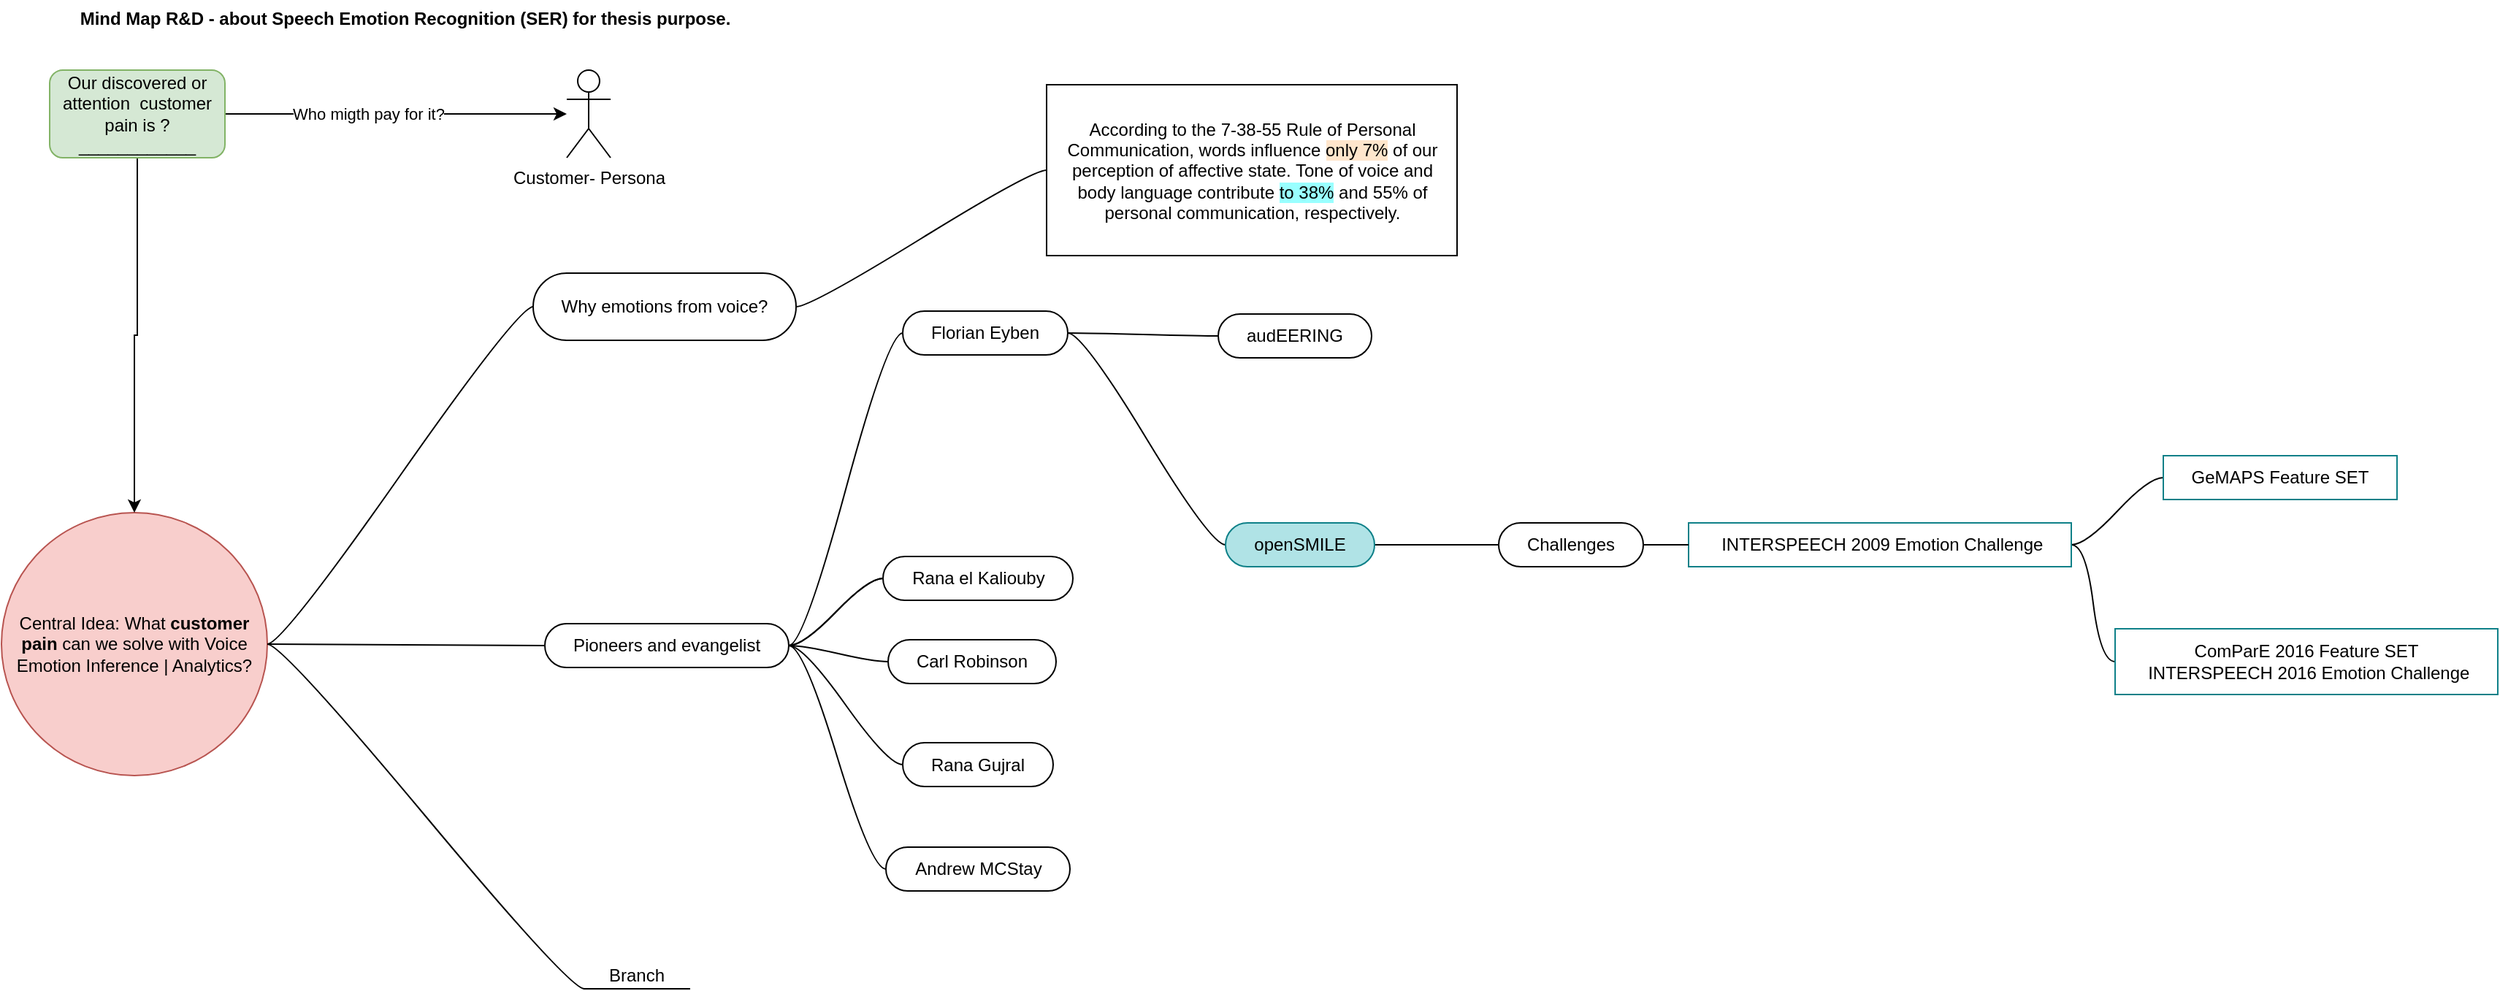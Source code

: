 <mxfile version="20.8.16" type="device"><diagram name="Page-1" id="-_rnX1O6vm8Izhrkkn8P"><mxGraphModel dx="1457" dy="888" grid="0" gridSize="10" guides="1" tooltips="1" connect="1" arrows="1" fold="1" page="1" pageScale="1" pageWidth="1169" pageHeight="827" background="none" math="0" shadow="0"><root><mxCell id="0"/><mxCell id="1" parent="0"/><UserObject label="According to the 7-38-55 Rule of Personal Communication, words influence &lt;span style=&quot;background-color: rgb(255, 230, 204);&quot;&gt;only 7%&lt;/span&gt; of our perception of affective state. Tone of voice and body language contribute &lt;span style=&quot;background-color: rgb(153, 255, 255);&quot;&gt;to 38%&lt;/span&gt; and 55% of personal communication, respectively." link="https://www.researchgate.net/publication/283794137_Decoding_Non-Verbal_Communication" id="-ORlsQFbIjHmuIFInHwR-74"><mxCell style="whiteSpace=wrap;html=1;rounded=0;arcSize=50;align=center;verticalAlign=middle;strokeWidth=1;autosize=1;spacing=4;treeFolding=1;treeMoving=1;newEdgeStyle={&quot;edgeStyle&quot;:&quot;entityRelationEdgeStyle&quot;,&quot;startArrow&quot;:&quot;none&quot;,&quot;endArrow&quot;:&quot;none&quot;,&quot;segment&quot;:10,&quot;curved&quot;:1,&quot;sourcePerimeterSpacing&quot;:0,&quot;targetPerimeterSpacing&quot;:0};strokeColor=default;fillColor=default;" parent="1" vertex="1" collapsed="1"><mxGeometry x="754.5" y="71" width="281" height="117" as="geometry"/></mxCell></UserObject><mxCell id="-ORlsQFbIjHmuIFInHwR-46" value="" style="swimlane;startSize=20;horizontal=1;containerType=tree;strokeColor=none;fillColor=default;" parent="1" vertex="1"><mxGeometry x="89" y="205" width="156" height="244" as="geometry"/></mxCell><mxCell id="-ORlsQFbIjHmuIFInHwR-51" value="Central Idea: What &lt;b&gt;customer pain&lt;/b&gt; can we solve with Voice Emotion Inference | Analytics?" style="ellipse;whiteSpace=wrap;html=1;align=center;treeFolding=1;treeMoving=1;newEdgeStyle={&quot;edgeStyle&quot;:&quot;entityRelationEdgeStyle&quot;,&quot;startArrow&quot;:&quot;none&quot;,&quot;endArrow&quot;:&quot;none&quot;,&quot;segment&quot;:10,&quot;curved&quot;:1,&quot;sourcePerimeterSpacing&quot;:0,&quot;targetPerimeterSpacing&quot;:0};strokeColor=#b85450;fillColor=#f8cecc;" parent="-ORlsQFbIjHmuIFInHwR-46" vertex="1"><mxGeometry x="-50" y="159" width="182" height="180" as="geometry"/></mxCell><mxCell id="-ORlsQFbIjHmuIFInHwR-56" value="Customer- Persona" style="shape=umlActor;verticalLabelPosition=bottom;verticalAlign=top;html=1;outlineConnect=0;strokeColor=default;fillColor=default;" parent="1" vertex="1"><mxGeometry x="426" y="61" width="30" height="60" as="geometry"/></mxCell><mxCell id="-ORlsQFbIjHmuIFInHwR-65" style="edgeStyle=orthogonalEdgeStyle;rounded=0;orthogonalLoop=1;jettySize=auto;html=1;exitX=1;exitY=0.5;exitDx=0;exitDy=0;" parent="1" source="-ORlsQFbIjHmuIFInHwR-57" target="-ORlsQFbIjHmuIFInHwR-56" edge="1"><mxGeometry relative="1" as="geometry"/></mxCell><mxCell id="-ORlsQFbIjHmuIFInHwR-66" value="Who migth pay for it?" style="edgeLabel;html=1;align=center;verticalAlign=middle;resizable=0;points=[];" parent="-ORlsQFbIjHmuIFInHwR-65" vertex="1" connectable="0"><mxGeometry x="-0.163" relative="1" as="geometry"><mxPoint as="offset"/></mxGeometry></mxCell><mxCell id="-ORlsQFbIjHmuIFInHwR-69" style="edgeStyle=orthogonalEdgeStyle;rounded=0;orthogonalLoop=1;jettySize=auto;html=1;entryX=0.5;entryY=0;entryDx=0;entryDy=0;" parent="1" source="-ORlsQFbIjHmuIFInHwR-57" target="-ORlsQFbIjHmuIFInHwR-51" edge="1"><mxGeometry relative="1" as="geometry"/></mxCell><mxCell id="-ORlsQFbIjHmuIFInHwR-57" value="Our discovered or attention&amp;nbsp; customer pain is ? ____________" style="rounded=1;whiteSpace=wrap;html=1;strokeColor=#82b366;fillColor=#d5e8d4;" parent="1" vertex="1"><mxGeometry x="72" y="61" width="120" height="60" as="geometry"/></mxCell><mxCell id="Y2cM8McQwbeSP3htrYqF-1" value="Mind Map R&amp;amp;D - about Speech Emotion Recognition (SER) for thesis purpose." style="text;html=1;align=center;verticalAlign=middle;resizable=0;points=[];autosize=1;strokeColor=none;fillColor=none;fontStyle=1" parent="1" vertex="1"><mxGeometry x="83" y="13" width="463" height="26" as="geometry"/></mxCell><mxCell id="-ORlsQFbIjHmuIFInHwR-88" value="Andrew MCStay" style="whiteSpace=wrap;html=1;rounded=1;arcSize=50;align=center;verticalAlign=middle;strokeWidth=1;autosize=1;spacing=4;treeFolding=1;treeMoving=1;newEdgeStyle={&quot;edgeStyle&quot;:&quot;entityRelationEdgeStyle&quot;,&quot;startArrow&quot;:&quot;none&quot;,&quot;endArrow&quot;:&quot;none&quot;,&quot;segment&quot;:10,&quot;curved&quot;:1,&quot;sourcePerimeterSpacing&quot;:0,&quot;targetPerimeterSpacing&quot;:0};strokeColor=default;fillColor=default;" parent="1" vertex="1"><mxGeometry x="644.5" y="593" width="126" height="30" as="geometry"/></mxCell><mxCell id="-ORlsQFbIjHmuIFInHwR-87" value="" style="edgeStyle=entityRelationEdgeStyle;startArrow=none;endArrow=none;segment=10;curved=1;sourcePerimeterSpacing=0;targetPerimeterSpacing=0;rounded=0;" parent="1" source="-ORlsQFbIjHmuIFInHwR-80" target="-ORlsQFbIjHmuIFInHwR-88" edge="1"><mxGeometry relative="1" as="geometry"><mxPoint x="668" y="610" as="sourcePoint"/></mxGeometry></mxCell><UserObject label="Rana Gujral" link="https://www.youtube.com/@voicetechpodcast111/videos" id="-ORlsQFbIjHmuIFInHwR-90"><mxCell style="whiteSpace=wrap;html=1;rounded=1;arcSize=50;align=center;verticalAlign=middle;strokeWidth=1;autosize=1;spacing=4;treeFolding=1;treeMoving=1;newEdgeStyle={&quot;edgeStyle&quot;:&quot;entityRelationEdgeStyle&quot;,&quot;startArrow&quot;:&quot;none&quot;,&quot;endArrow&quot;:&quot;none&quot;,&quot;segment&quot;:10,&quot;curved&quot;:1,&quot;sourcePerimeterSpacing&quot;:0,&quot;targetPerimeterSpacing&quot;:0};strokeColor=default;fillColor=default;" parent="1" vertex="1"><mxGeometry x="656" y="521.5" width="103" height="30" as="geometry"/></mxCell></UserObject><mxCell id="-ORlsQFbIjHmuIFInHwR-89" value="" style="edgeStyle=entityRelationEdgeStyle;startArrow=none;endArrow=none;segment=10;curved=1;sourcePerimeterSpacing=0;targetPerimeterSpacing=0;rounded=0;" parent="1" source="-ORlsQFbIjHmuIFInHwR-80" target="-ORlsQFbIjHmuIFInHwR-90" edge="1"><mxGeometry relative="1" as="geometry"><mxPoint x="668" y="610" as="sourcePoint"/></mxGeometry></mxCell><UserObject label="Carl Robinson" link="https://www.youtube.com/@voicetechpodcast111/videos" id="-ORlsQFbIjHmuIFInHwR-82"><mxCell style="whiteSpace=wrap;html=1;rounded=1;arcSize=50;align=center;verticalAlign=middle;strokeWidth=1;autosize=1;spacing=4;treeFolding=1;treeMoving=1;newEdgeStyle={&quot;edgeStyle&quot;:&quot;entityRelationEdgeStyle&quot;,&quot;startArrow&quot;:&quot;none&quot;,&quot;endArrow&quot;:&quot;none&quot;,&quot;segment&quot;:10,&quot;curved&quot;:1,&quot;sourcePerimeterSpacing&quot;:0,&quot;targetPerimeterSpacing&quot;:0};strokeColor=default;fillColor=default;" parent="1" vertex="1"><mxGeometry x="646" y="451" width="115" height="30" as="geometry"/></mxCell></UserObject><mxCell id="-ORlsQFbIjHmuIFInHwR-81" value="" style="edgeStyle=entityRelationEdgeStyle;startArrow=none;endArrow=none;segment=10;curved=1;sourcePerimeterSpacing=0;targetPerimeterSpacing=0;rounded=0;" parent="1" source="-ORlsQFbIjHmuIFInHwR-80" target="-ORlsQFbIjHmuIFInHwR-82" edge="1"><mxGeometry relative="1" as="geometry"><mxPoint x="395" y="620" as="sourcePoint"/></mxGeometry></mxCell><mxCell id="-ORlsQFbIjHmuIFInHwR-84" value="Rana el Kaliouby" style="whiteSpace=wrap;html=1;rounded=1;arcSize=50;align=center;verticalAlign=middle;strokeWidth=1;autosize=1;spacing=4;treeFolding=1;treeMoving=1;newEdgeStyle={&quot;edgeStyle&quot;:&quot;entityRelationEdgeStyle&quot;,&quot;startArrow&quot;:&quot;none&quot;,&quot;endArrow&quot;:&quot;none&quot;,&quot;segment&quot;:10,&quot;curved&quot;:1,&quot;sourcePerimeterSpacing&quot;:0,&quot;targetPerimeterSpacing&quot;:0};strokeColor=default;fillColor=default;" parent="1" vertex="1"><mxGeometry x="642.5" y="394" width="130" height="30" as="geometry"/></mxCell><mxCell id="-ORlsQFbIjHmuIFInHwR-83" value="" style="edgeStyle=entityRelationEdgeStyle;startArrow=none;endArrow=none;segment=10;curved=1;sourcePerimeterSpacing=0;targetPerimeterSpacing=0;rounded=0;" parent="1" source="-ORlsQFbIjHmuIFInHwR-80" target="-ORlsQFbIjHmuIFInHwR-84" edge="1"><mxGeometry relative="1" as="geometry"><mxPoint x="668" y="610" as="sourcePoint"/></mxGeometry></mxCell><mxCell id="NfyfgqUMuGVPZbxr-Lkv-12" value="" style="edgeStyle=entityRelationEdgeStyle;rounded=0;orthogonalLoop=1;jettySize=auto;html=1;startArrow=none;endArrow=none;segment=10;curved=1;sourcePerimeterSpacing=0;targetPerimeterSpacing=0;" edge="1" parent="1" source="-ORlsQFbIjHmuIFInHwR-80" target="-ORlsQFbIjHmuIFInHwR-84"><mxGeometry relative="1" as="geometry"/></mxCell><mxCell id="-ORlsQFbIjHmuIFInHwR-80" value="Pioneers and&amp;nbsp;evangelist" style="whiteSpace=wrap;html=1;rounded=1;arcSize=50;align=center;verticalAlign=middle;strokeWidth=1;autosize=1;spacing=4;treeFolding=1;treeMoving=1;newEdgeStyle={&quot;edgeStyle&quot;:&quot;entityRelationEdgeStyle&quot;,&quot;startArrow&quot;:&quot;none&quot;,&quot;endArrow&quot;:&quot;none&quot;,&quot;segment&quot;:10,&quot;curved&quot;:1,&quot;sourcePerimeterSpacing&quot;:0,&quot;targetPerimeterSpacing&quot;:0};strokeColor=default;fillColor=default;" parent="1" vertex="1"><mxGeometry x="411" y="440" width="167" height="30" as="geometry"/></mxCell><mxCell id="-ORlsQFbIjHmuIFInHwR-79" value="" style="edgeStyle=entityRelationEdgeStyle;startArrow=none;endArrow=none;segment=10;curved=1;sourcePerimeterSpacing=0;targetPerimeterSpacing=0;rounded=0;" parent="1" source="-ORlsQFbIjHmuIFInHwR-51" target="-ORlsQFbIjHmuIFInHwR-80" edge="1"><mxGeometry relative="1" as="geometry"><mxPoint x="336" y="512" as="sourcePoint"/></mxGeometry></mxCell><mxCell id="-ORlsQFbIjHmuIFInHwR-85" value="" style="edgeStyle=entityRelationEdgeStyle;startArrow=none;endArrow=none;segment=10;curved=1;sourcePerimeterSpacing=0;targetPerimeterSpacing=0;rounded=0;" parent="1" source="-ORlsQFbIjHmuIFInHwR-80" target="-ORlsQFbIjHmuIFInHwR-86" edge="1"><mxGeometry relative="1" as="geometry"><mxPoint x="668" y="610" as="sourcePoint"/></mxGeometry></mxCell><mxCell id="NfyfgqUMuGVPZbxr-Lkv-44" style="edgeStyle=entityRelationEdgeStyle;rounded=0;orthogonalLoop=1;jettySize=auto;html=1;startArrow=none;endArrow=none;segment=10;curved=1;sourcePerimeterSpacing=0;targetPerimeterSpacing=0;" edge="1" parent="1" source="-ORlsQFbIjHmuIFInHwR-86" target="NfyfgqUMuGVPZbxr-Lkv-42"><mxGeometry relative="1" as="geometry"/></mxCell><mxCell id="NfyfgqUMuGVPZbxr-Lkv-46" style="edgeStyle=entityRelationEdgeStyle;rounded=0;orthogonalLoop=1;jettySize=auto;html=1;startArrow=none;endArrow=none;segment=10;curved=1;sourcePerimeterSpacing=0;targetPerimeterSpacing=0;" edge="1" parent="1" source="-ORlsQFbIjHmuIFInHwR-86" target="NfyfgqUMuGVPZbxr-Lkv-45"><mxGeometry relative="1" as="geometry"/></mxCell><UserObject label="Florian Eyben" link="https://www.audeering.com/company/florian-eyben/" id="-ORlsQFbIjHmuIFInHwR-86"><mxCell style="whiteSpace=wrap;html=1;rounded=1;arcSize=50;align=center;verticalAlign=middle;strokeWidth=1;autosize=1;spacing=4;treeFolding=1;treeMoving=1;newEdgeStyle={&quot;edgeStyle&quot;:&quot;entityRelationEdgeStyle&quot;,&quot;startArrow&quot;:&quot;none&quot;,&quot;endArrow&quot;:&quot;none&quot;,&quot;segment&quot;:10,&quot;curved&quot;:1,&quot;sourcePerimeterSpacing&quot;:0,&quot;targetPerimeterSpacing&quot;:0};strokeColor=default;fillColor=default;" parent="1" vertex="1"><mxGeometry x="656" y="226" width="113" height="30" as="geometry"/></mxCell></UserObject><mxCell id="-ORlsQFbIjHmuIFInHwR-73" value="" style="edgeStyle=entityRelationEdgeStyle;startArrow=none;endArrow=none;segment=10;curved=1;sourcePerimeterSpacing=0;targetPerimeterSpacing=0;rounded=0;" parent="1" source="-ORlsQFbIjHmuIFInHwR-52" target="-ORlsQFbIjHmuIFInHwR-74" edge="1"><mxGeometry relative="1" as="geometry"><mxPoint x="329" y="507" as="sourcePoint"/></mxGeometry></mxCell><mxCell id="-ORlsQFbIjHmuIFInHwR-52" value="Why emotions from voice?" style="whiteSpace=wrap;html=1;rounded=1;arcSize=50;align=center;verticalAlign=middle;strokeWidth=1;autosize=1;spacing=4;treeFolding=1;treeMoving=1;newEdgeStyle={&quot;edgeStyle&quot;:&quot;entityRelationEdgeStyle&quot;,&quot;startArrow&quot;:&quot;none&quot;,&quot;endArrow&quot;:&quot;none&quot;,&quot;segment&quot;:10,&quot;curved&quot;:1,&quot;sourcePerimeterSpacing&quot;:0,&quot;targetPerimeterSpacing&quot;:0};strokeColor=default;fillColor=default;" parent="1" vertex="1"><mxGeometry x="403" y="200" width="180" height="46" as="geometry"/></mxCell><mxCell id="-ORlsQFbIjHmuIFInHwR-47" value="" style="edgeStyle=entityRelationEdgeStyle;startArrow=none;endArrow=none;segment=10;curved=1;sourcePerimeterSpacing=0;targetPerimeterSpacing=0;rounded=0;" parent="1" source="-ORlsQFbIjHmuIFInHwR-51" target="-ORlsQFbIjHmuIFInHwR-52" edge="1"><mxGeometry relative="1" as="geometry"/></mxCell><mxCell id="-ORlsQFbIjHmuIFInHwR-53" value="Branch" style="whiteSpace=wrap;html=1;shape=partialRectangle;top=0;left=0;bottom=1;right=0;points=[[0,1],[1,1]];fillColor=none;align=center;verticalAlign=bottom;routingCenterY=0.5;snapToPoint=1;autosize=1;treeFolding=1;treeMoving=1;newEdgeStyle={&quot;edgeStyle&quot;:&quot;entityRelationEdgeStyle&quot;,&quot;startArrow&quot;:&quot;none&quot;,&quot;endArrow&quot;:&quot;none&quot;,&quot;segment&quot;:10,&quot;curved&quot;:1,&quot;sourcePerimeterSpacing&quot;:0,&quot;targetPerimeterSpacing&quot;:0};strokeColor=default;" parent="1" vertex="1"><mxGeometry x="438" y="664" width="72" height="26" as="geometry"/></mxCell><mxCell id="-ORlsQFbIjHmuIFInHwR-48" value="" style="edgeStyle=entityRelationEdgeStyle;startArrow=none;endArrow=none;segment=10;curved=1;sourcePerimeterSpacing=0;targetPerimeterSpacing=0;rounded=0;" parent="1" source="-ORlsQFbIjHmuIFInHwR-51" target="-ORlsQFbIjHmuIFInHwR-53" edge="1"><mxGeometry relative="1" as="geometry"/></mxCell><mxCell id="NfyfgqUMuGVPZbxr-Lkv-60" style="edgeStyle=entityRelationEdgeStyle;rounded=0;orthogonalLoop=1;jettySize=auto;html=1;startArrow=none;endArrow=none;segment=10;curved=1;sourcePerimeterSpacing=0;targetPerimeterSpacing=0;entryX=0;entryY=0.5;entryDx=0;entryDy=0;" edge="1" parent="1" source="NfyfgqUMuGVPZbxr-Lkv-42" target="NfyfgqUMuGVPZbxr-Lkv-59"><mxGeometry relative="1" as="geometry"/></mxCell><UserObject label="openSMILE" link="https://audeering.github.io/opensmile/" id="NfyfgqUMuGVPZbxr-Lkv-42"><mxCell style="whiteSpace=wrap;html=1;rounded=1;arcSize=50;align=center;verticalAlign=middle;strokeWidth=1;autosize=1;spacing=4;treeFolding=1;treeMoving=1;newEdgeStyle={&quot;edgeStyle&quot;:&quot;entityRelationEdgeStyle&quot;,&quot;startArrow&quot;:&quot;none&quot;,&quot;endArrow&quot;:&quot;none&quot;,&quot;segment&quot;:10,&quot;curved&quot;:1,&quot;sourcePerimeterSpacing&quot;:0,&quot;targetPerimeterSpacing&quot;:0};strokeColor=#0e8088;fillColor=#b0e3e6;" vertex="1" parent="1"><mxGeometry x="877" y="371" width="102" height="30" as="geometry"/></mxCell></UserObject><UserObject label="audEERING" link="https://www.audeering.com/company/florian-eyben/" id="NfyfgqUMuGVPZbxr-Lkv-45"><mxCell style="whiteSpace=wrap;html=1;rounded=1;arcSize=50;align=center;verticalAlign=middle;strokeWidth=1;autosize=1;spacing=4;treeFolding=1;treeMoving=1;newEdgeStyle={&quot;edgeStyle&quot;:&quot;entityRelationEdgeStyle&quot;,&quot;startArrow&quot;:&quot;none&quot;,&quot;endArrow&quot;:&quot;none&quot;,&quot;segment&quot;:10,&quot;curved&quot;:1,&quot;sourcePerimeterSpacing&quot;:0,&quot;targetPerimeterSpacing&quot;:0};strokeColor=default;fillColor=default;" vertex="1" parent="1"><mxGeometry x="872" y="228" width="105" height="30" as="geometry"/></mxCell></UserObject><mxCell id="NfyfgqUMuGVPZbxr-Lkv-52" style="edgeStyle=entityRelationEdgeStyle;rounded=0;orthogonalLoop=1;jettySize=auto;html=1;startArrow=none;endArrow=none;segment=10;curved=1;sourcePerimeterSpacing=0;targetPerimeterSpacing=0;entryX=0;entryY=0.5;entryDx=0;entryDy=0;" edge="1" parent="1" source="NfyfgqUMuGVPZbxr-Lkv-49" target="NfyfgqUMuGVPZbxr-Lkv-51"><mxGeometry relative="1" as="geometry"/></mxCell><mxCell id="NfyfgqUMuGVPZbxr-Lkv-58" style="edgeStyle=entityRelationEdgeStyle;rounded=0;orthogonalLoop=1;jettySize=auto;html=1;startArrow=none;endArrow=none;segment=10;curved=1;sourcePerimeterSpacing=0;targetPerimeterSpacing=0;entryX=0;entryY=0.5;entryDx=0;entryDy=0;" edge="1" parent="1" source="NfyfgqUMuGVPZbxr-Lkv-49" target="NfyfgqUMuGVPZbxr-Lkv-55"><mxGeometry relative="1" as="geometry"/></mxCell><UserObject label="&amp;nbsp;INTERSPEECH 2009 Emotion Challenge" link="https://d-nb.info/1218972491/34" id="NfyfgqUMuGVPZbxr-Lkv-49"><mxCell style="whiteSpace=wrap;html=1;rounded=0;arcSize=50;align=center;verticalAlign=middle;strokeWidth=1;autosize=1;spacing=4;treeFolding=1;treeMoving=1;newEdgeStyle={&quot;edgeStyle&quot;:&quot;entityRelationEdgeStyle&quot;,&quot;startArrow&quot;:&quot;none&quot;,&quot;endArrow&quot;:&quot;none&quot;,&quot;segment&quot;:10,&quot;curved&quot;:1,&quot;sourcePerimeterSpacing&quot;:0,&quot;targetPerimeterSpacing&quot;:0};strokeColor=#0e8088;fillColor=none;" vertex="1" parent="1"><mxGeometry x="1194" y="371" width="262" height="30" as="geometry"/></mxCell></UserObject><UserObject label="GeMAPS Feature SET" link="https://sail.usc.edu/publications/files/eyben-preprinttaffc-2015.pdf" id="NfyfgqUMuGVPZbxr-Lkv-51"><mxCell style="whiteSpace=wrap;html=1;rounded=0;arcSize=50;align=center;verticalAlign=middle;strokeWidth=1;autosize=1;spacing=4;treeFolding=1;treeMoving=1;newEdgeStyle={&quot;edgeStyle&quot;:&quot;entityRelationEdgeStyle&quot;,&quot;startArrow&quot;:&quot;none&quot;,&quot;endArrow&quot;:&quot;none&quot;,&quot;segment&quot;:10,&quot;curved&quot;:1,&quot;sourcePerimeterSpacing&quot;:0,&quot;targetPerimeterSpacing&quot;:0};strokeColor=#0e8088;fillColor=none;" vertex="1" parent="1"><mxGeometry x="1519" y="325" width="160" height="30" as="geometry"/></mxCell></UserObject><UserObject label="ComParE 2016 Feature SET&lt;br&gt;&amp;nbsp;INTERSPEECH 2016 Emotion Challenge" link="http://www.tangsoo.de/documents/Publications/Schuller16-TI2.pdf" id="NfyfgqUMuGVPZbxr-Lkv-55"><mxCell style="whiteSpace=wrap;html=1;rounded=0;arcSize=50;align=center;verticalAlign=middle;strokeWidth=1;autosize=1;spacing=4;treeFolding=1;treeMoving=1;newEdgeStyle={&quot;edgeStyle&quot;:&quot;entityRelationEdgeStyle&quot;,&quot;startArrow&quot;:&quot;none&quot;,&quot;endArrow&quot;:&quot;none&quot;,&quot;segment&quot;:10,&quot;curved&quot;:1,&quot;sourcePerimeterSpacing&quot;:0,&quot;targetPerimeterSpacing&quot;:0};strokeColor=#0e8088;fillColor=none;" vertex="1" parent="1"><mxGeometry x="1486" y="443.5" width="262" height="45" as="geometry"/></mxCell></UserObject><mxCell id="NfyfgqUMuGVPZbxr-Lkv-61" style="edgeStyle=entityRelationEdgeStyle;rounded=0;orthogonalLoop=1;jettySize=auto;html=1;startArrow=none;endArrow=none;segment=10;curved=1;sourcePerimeterSpacing=0;targetPerimeterSpacing=0;exitX=1;exitY=0.5;exitDx=0;exitDy=0;entryX=0;entryY=0.5;entryDx=0;entryDy=0;" edge="1" parent="1" source="NfyfgqUMuGVPZbxr-Lkv-59" target="NfyfgqUMuGVPZbxr-Lkv-49"><mxGeometry relative="1" as="geometry"/></mxCell><UserObject label="Challenges" id="NfyfgqUMuGVPZbxr-Lkv-59"><mxCell style="whiteSpace=wrap;html=1;rounded=1;arcSize=50;align=center;verticalAlign=middle;strokeWidth=1;autosize=1;spacing=4;treeFolding=1;treeMoving=1;newEdgeStyle={&quot;edgeStyle&quot;:&quot;entityRelationEdgeStyle&quot;,&quot;startArrow&quot;:&quot;none&quot;,&quot;endArrow&quot;:&quot;none&quot;,&quot;segment&quot;:10,&quot;curved&quot;:1,&quot;sourcePerimeterSpacing&quot;:0,&quot;targetPerimeterSpacing&quot;:0};strokeColor=default;fillColor=default;" vertex="1" parent="1"><mxGeometry x="1064" y="371" width="99" height="30" as="geometry"/></mxCell></UserObject></root></mxGraphModel></diagram></mxfile>